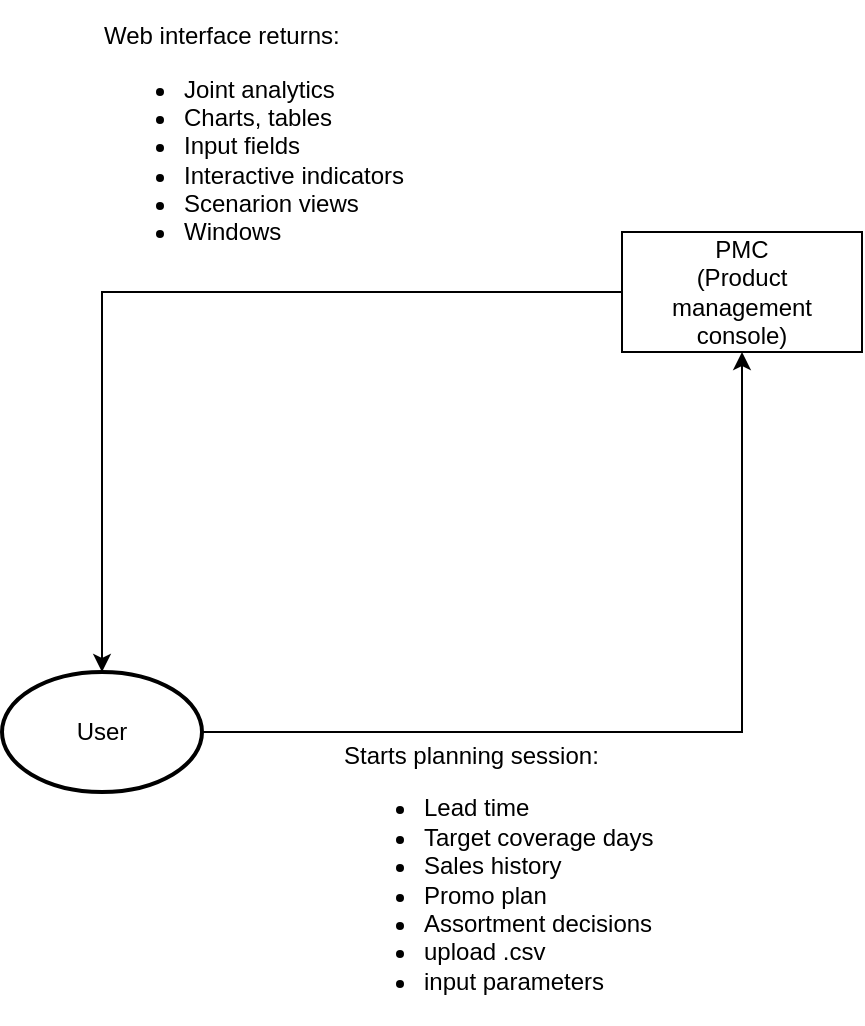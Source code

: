<mxfile version="27.1.6" pages="3">
  <diagram id="GHb_iLBEp93KseghUCA4" name="C0_сontext view">
    <mxGraphModel dx="1418" dy="786" grid="0" gridSize="10" guides="1" tooltips="1" connect="1" arrows="1" fold="1" page="1" pageScale="1" pageWidth="1920" pageHeight="1200" math="0" shadow="0">
      <root>
        <mxCell id="0" />
        <mxCell id="1" parent="0" />
        <mxCell id="m-e44ZglgluwHxXj8tQB-4" value="" style="edgeStyle=orthogonalEdgeStyle;rounded=0;orthogonalLoop=1;jettySize=auto;html=1;" edge="1" parent="1" source="m-e44ZglgluwHxXj8tQB-5" target="m-e44ZglgluwHxXj8tQB-3">
          <mxGeometry relative="1" as="geometry">
            <mxPoint x="580" y="430" as="sourcePoint" />
          </mxGeometry>
        </mxCell>
        <mxCell id="m-e44ZglgluwHxXj8tQB-3" value="PMC&lt;div&gt;(Product management console)&lt;/div&gt;" style="rounded=0;whiteSpace=wrap;html=1;" vertex="1" parent="1">
          <mxGeometry x="720" y="180" width="120" height="60" as="geometry" />
        </mxCell>
        <mxCell id="m-e44ZglgluwHxXj8tQB-5" value="User" style="strokeWidth=2;html=1;shape=mxgraph.flowchart.start_1;whiteSpace=wrap;" vertex="1" parent="1">
          <mxGeometry x="410" y="400" width="100" height="60" as="geometry" />
        </mxCell>
        <mxCell id="m-e44ZglgluwHxXj8tQB-7" value="Starts planning session:&lt;div&gt;&lt;ul&gt;&lt;li&gt;Lead time&lt;/li&gt;&lt;li&gt;Target coverage days&lt;/li&gt;&lt;li&gt;Sales history&lt;/li&gt;&lt;li&gt;Promo plan&lt;/li&gt;&lt;li&gt;Assortment decisions&lt;/li&gt;&lt;li&gt;upload .csv&lt;/li&gt;&lt;li&gt;input parameters&lt;/li&gt;&lt;/ul&gt;&lt;/div&gt;" style="text;html=1;align=left;verticalAlign=middle;whiteSpace=wrap;rounded=0;" vertex="1" parent="1">
          <mxGeometry x="579" y="431" width="200" height="145" as="geometry" />
        </mxCell>
        <mxCell id="m-e44ZglgluwHxXj8tQB-9" value="" style="edgeStyle=orthogonalEdgeStyle;rounded=0;orthogonalLoop=1;jettySize=auto;html=1;" edge="1" parent="1" source="m-e44ZglgluwHxXj8tQB-3" target="m-e44ZglgluwHxXj8tQB-5">
          <mxGeometry relative="1" as="geometry">
            <mxPoint x="720" y="210" as="sourcePoint" />
            <mxPoint x="460" y="400" as="targetPoint" />
          </mxGeometry>
        </mxCell>
        <mxCell id="m-e44ZglgluwHxXj8tQB-8" value="Web interface returns:&lt;div&gt;&lt;ul&gt;&lt;li&gt;Joint analytics&lt;/li&gt;&lt;li&gt;Charts, tables&lt;/li&gt;&lt;li&gt;Input fields&lt;/li&gt;&lt;li&gt;Interactive indicators&lt;/li&gt;&lt;li&gt;Scenarion views&lt;/li&gt;&lt;li&gt;Windows&lt;/li&gt;&lt;/ul&gt;&lt;/div&gt;" style="text;html=1;align=left;verticalAlign=middle;whiteSpace=wrap;rounded=0;" vertex="1" parent="1">
          <mxGeometry x="459" y="64" width="200" height="145" as="geometry" />
        </mxCell>
      </root>
    </mxGraphModel>
  </diagram>
  <diagram id="LJuP8D_yo9NDjS9vG0m1" name="C1_container view">
    <mxGraphModel dx="1418" dy="786" grid="0" gridSize="10" guides="1" tooltips="1" connect="1" arrows="1" fold="1" page="1" pageScale="1" pageWidth="1920" pageHeight="1200" math="0" shadow="0">
      <root>
        <mxCell id="0" />
        <mxCell id="1" parent="0" />
        <mxCell id="T-yckjk2iqCrXReyAV8v-3" value="" style="edgeStyle=orthogonalEdgeStyle;rounded=0;orthogonalLoop=1;jettySize=auto;html=1;" edge="1" parent="1" source="T-yckjk2iqCrXReyAV8v-1" target="T-yckjk2iqCrXReyAV8v-2">
          <mxGeometry relative="1" as="geometry" />
        </mxCell>
        <mxCell id="T-yckjk2iqCrXReyAV8v-1" value="User" style="strokeWidth=2;html=1;shape=mxgraph.flowchart.start_1;whiteSpace=wrap;" vertex="1" parent="1">
          <mxGeometry x="414" y="87" width="100" height="60" as="geometry" />
        </mxCell>
        <mxCell id="T-yckjk2iqCrXReyAV8v-5" value="" style="edgeStyle=orthogonalEdgeStyle;rounded=0;orthogonalLoop=1;jettySize=auto;html=1;" edge="1" parent="1" source="T-yckjk2iqCrXReyAV8v-2" target="T-yckjk2iqCrXReyAV8v-4">
          <mxGeometry relative="1" as="geometry" />
        </mxCell>
        <mxCell id="T-yckjk2iqCrXReyAV8v-8" style="edgeStyle=orthogonalEdgeStyle;rounded=0;orthogonalLoop=1;jettySize=auto;html=1;" edge="1" parent="1" source="T-yckjk2iqCrXReyAV8v-2" target="T-yckjk2iqCrXReyAV8v-1">
          <mxGeometry relative="1" as="geometry" />
        </mxCell>
        <mxCell id="T-yckjk2iqCrXReyAV8v-2" value="Frontend (React)" style="whiteSpace=wrap;html=1;strokeWidth=2;" vertex="1" parent="1">
          <mxGeometry x="599" y="240" width="120" height="60" as="geometry" />
        </mxCell>
        <mxCell id="T-yckjk2iqCrXReyAV8v-7" value="" style="edgeStyle=orthogonalEdgeStyle;rounded=0;orthogonalLoop=1;jettySize=auto;html=1;" edge="1" parent="1" source="T-yckjk2iqCrXReyAV8v-4" target="T-yckjk2iqCrXReyAV8v-6">
          <mxGeometry relative="1" as="geometry" />
        </mxCell>
        <mxCell id="T-yckjk2iqCrXReyAV8v-9" style="edgeStyle=orthogonalEdgeStyle;rounded=0;orthogonalLoop=1;jettySize=auto;html=1;" edge="1" parent="1" source="T-yckjk2iqCrXReyAV8v-4" target="T-yckjk2iqCrXReyAV8v-2">
          <mxGeometry relative="1" as="geometry" />
        </mxCell>
        <UserObject label="Backend (FastAPI)" link="data:page/id,1Pty1IVwLFPDANVCiap-" id="T-yckjk2iqCrXReyAV8v-4">
          <mxCell style="whiteSpace=wrap;html=1;strokeWidth=2;" vertex="1" parent="1">
            <mxGeometry x="769" y="386" width="120" height="60" as="geometry" />
          </mxCell>
        </UserObject>
        <mxCell id="T-yckjk2iqCrXReyAV8v-10" style="edgeStyle=orthogonalEdgeStyle;rounded=0;orthogonalLoop=1;jettySize=auto;html=1;" edge="1" parent="1" source="T-yckjk2iqCrXReyAV8v-6" target="T-yckjk2iqCrXReyAV8v-4">
          <mxGeometry relative="1" as="geometry" />
        </mxCell>
        <mxCell id="T-yckjk2iqCrXReyAV8v-6" value="PostgreSQL" style="whiteSpace=wrap;html=1;strokeWidth=2;" vertex="1" parent="1">
          <mxGeometry x="958" y="523" width="120" height="60" as="geometry" />
        </mxCell>
        <mxCell id="RBgU2Cs-BfkCJ96x0vwb-1" value="REST API: POST /upload_csv" style="text;html=1;align=left;verticalAlign=middle;whiteSpace=wrap;rounded=0;" vertex="1" parent="1">
          <mxGeometry x="739" y="234" width="190" height="35" as="geometry" />
        </mxCell>
        <mxCell id="A3tkqfcRthOjFKdG78Ec-1" value="SQL Alchemy: INSERT into sales_table" style="text;html=1;align=left;verticalAlign=middle;whiteSpace=wrap;rounded=0;" vertex="1" parent="1">
          <mxGeometry x="894" y="381" width="227" height="35" as="geometry" />
        </mxCell>
        <mxCell id="A3tkqfcRthOjFKdG78Ec-2" value="Web UI: inputs CSV + parameters" style="text;html=1;align=left;verticalAlign=middle;whiteSpace=wrap;rounded=0;" vertex="1" parent="1">
          <mxGeometry x="529" y="81" width="190" height="35" as="geometry" />
        </mxCell>
        <mxCell id="A3tkqfcRthOjFKdG78Ec-3" value="Web UI: graphs, tables, forms" style="text;html=1;align=left;verticalAlign=middle;whiteSpace=wrap;rounded=0;" vertex="1" parent="1">
          <mxGeometry x="402" y="273" width="190" height="35" as="geometry" />
        </mxCell>
        <mxCell id="A3tkqfcRthOjFKdG78Ec-4" value="REST API: JSON response" style="text;html=1;align=left;verticalAlign=middle;whiteSpace=wrap;rounded=0;" vertex="1" parent="1">
          <mxGeometry x="574" y="418" width="190" height="35" as="geometry" />
        </mxCell>
        <mxCell id="A3tkqfcRthOjFKdG78Ec-5" value="SQL Alchemy: SELECT column_name FROM sales_table..." style="text;html=1;align=left;verticalAlign=middle;whiteSpace=wrap;rounded=0;" vertex="1" parent="1">
          <mxGeometry x="720.5" y="553" width="227" height="35" as="geometry" />
        </mxCell>
      </root>
    </mxGraphModel>
  </diagram>
  <diagram name="C2_backend" id="1Pty1IVwLFPDANVCiap-">
    <mxGraphModel dx="1418" dy="786" grid="1" gridSize="10" guides="1" tooltips="1" connect="1" arrows="1" fold="1" page="1" pageScale="1" pageWidth="1920" pageHeight="1200" math="0" shadow="0">
      <root>
        <mxCell id="0" />
        <mxCell id="1" parent="0" />
        <mxCell id="kPqUrS7yO-hXkmZvU42--7" value="&lt;div&gt;formData&lt;/div&gt;" style="edgeStyle=orthogonalEdgeStyle;rounded=0;orthogonalLoop=1;jettySize=auto;html=1;align=left;" parent="1" source="YHZKNLpkZfu4d-9RYxJt-1" target="kPqUrS7yO-hXkmZvU42--1" edge="1">
          <mxGeometry relative="1" as="geometry">
            <mxPoint x="280" y="175" as="sourcePoint" />
          </mxGeometry>
        </mxCell>
        <mxCell id="kPqUrS7yO-hXkmZvU42--8" value="&lt;div&gt;formData&lt;/div&gt;" style="edgeStyle=orthogonalEdgeStyle;rounded=0;orthogonalLoop=1;jettySize=auto;html=1;align=left;" parent="1" source="kPqUrS7yO-hXkmZvU42--1" target="kPqUrS7yO-hXkmZvU42--2" edge="1">
          <mxGeometry relative="1" as="geometry" />
        </mxCell>
        <mxCell id="kPqUrS7yO-hXkmZvU42--16" value="&lt;div&gt;Respond&lt;/div&gt;" style="edgeStyle=orthogonalEdgeStyle;rounded=0;orthogonalLoop=1;jettySize=auto;html=1;align=left;" parent="1" source="kPqUrS7yO-hXkmZvU42--1" target="YHZKNLpkZfu4d-9RYxJt-1" edge="1">
          <mxGeometry relative="1" as="geometry">
            <mxPoint x="280" y="145" as="targetPoint" />
          </mxGeometry>
        </mxCell>
        <mxCell id="kPqUrS7yO-hXkmZvU42--1" value="&lt;div&gt;@router.post(“/upload_csv”)&lt;/div&gt;" style="rounded=0;html=1;align=left;whiteSpace=wrap;" parent="1" vertex="1">
          <mxGeometry x="390" y="340" width="150" height="60" as="geometry" />
        </mxCell>
        <mxCell id="kPqUrS7yO-hXkmZvU42--9" value="&lt;div&gt;df&lt;/div&gt;" style="edgeStyle=orthogonalEdgeStyle;rounded=0;orthogonalLoop=1;jettySize=auto;html=1;align=left;" parent="1" source="kPqUrS7yO-hXkmZvU42--2" target="kPqUrS7yO-hXkmZvU42--3" edge="1">
          <mxGeometry relative="1" as="geometry" />
        </mxCell>
        <mxCell id="kPqUrS7yO-hXkmZvU42--10" value="&lt;div&gt;df&lt;/div&gt;&lt;div&gt;df_baseline=df.copy()&lt;/div&gt;" style="edgeStyle=orthogonalEdgeStyle;rounded=0;orthogonalLoop=1;jettySize=auto;html=1;align=left;" parent="1" source="kPqUrS7yO-hXkmZvU42--2" target="kPqUrS7yO-hXkmZvU42--4" edge="1">
          <mxGeometry relative="1" as="geometry" />
        </mxCell>
        <mxCell id="kPqUrS7yO-hXkmZvU42--13" value="&lt;div&gt;“filtered_factors”: filtered&lt;/div&gt;&lt;div&gt;“baseline_facors”: baseline&lt;/div&gt;&lt;div&gt;“filters”: all_filters = unique_values&lt;/div&gt;" style="edgeStyle=orthogonalEdgeStyle;rounded=0;orthogonalLoop=1;jettySize=auto;html=1;align=left;labelPosition=center;verticalLabelPosition=top;verticalAlign=bottom;" parent="1" source="kPqUrS7yO-hXkmZvU42--2" target="kPqUrS7yO-hXkmZvU42--1" edge="1">
          <mxGeometry x="0.005" relative="1" as="geometry">
            <mxPoint as="offset" />
          </mxGeometry>
        </mxCell>
        <mxCell id="kPqUrS7yO-hXkmZvU42--2" value="&lt;div&gt;async def upload_csv(file: UploadFile = File(…)):&lt;/div&gt;" style="rounded=0;html=1;align=left;whiteSpace=wrap;" parent="1" vertex="1">
          <mxGeometry x="630" y="590" width="150" height="60" as="geometry" />
        </mxCell>
        <mxCell id="kPqUrS7yO-hXkmZvU42--14" value="&lt;div&gt;unique_values&lt;/div&gt;" style="edgeStyle=orthogonalEdgeStyle;rounded=0;orthogonalLoop=1;jettySize=auto;html=1;align=left;" parent="1" source="kPqUrS7yO-hXkmZvU42--3" target="kPqUrS7yO-hXkmZvU42--2" edge="1">
          <mxGeometry relative="1" as="geometry" />
        </mxCell>
        <mxCell id="kPqUrS7yO-hXkmZvU42--3" value="&lt;div&gt;def unique_values():&lt;/div&gt;" style="rounded=0;html=1;align=left;whiteSpace=wrap;" parent="1" vertex="1">
          <mxGeometry x="1070" y="440" width="150" height="60" as="geometry" />
        </mxCell>
        <mxCell id="kPqUrS7yO-hXkmZvU42--11" value="&lt;div&gt;df, combined_cols = def on df&lt;/div&gt;&lt;div&gt;df_baseline, combined_cols = def on df_baseline&lt;/div&gt;" style="edgeStyle=orthogonalEdgeStyle;rounded=0;orthogonalLoop=1;jettySize=auto;html=1;align=left;" parent="1" source="kPqUrS7yO-hXkmZvU42--4" target="kPqUrS7yO-hXkmZvU42--5" edge="1">
          <mxGeometry relative="1" as="geometry">
            <Array as="points">
              <mxPoint x="1270" y="770" />
            </Array>
          </mxGeometry>
        </mxCell>
        <mxCell id="kPqUrS7yO-hXkmZvU42--4" value="&lt;div&gt;def decompose():&lt;/div&gt;" style="rounded=0;html=1;align=left;whiteSpace=wrap;" parent="1" vertex="1">
          <mxGeometry x="940" y="740" width="150" height="60" as="geometry" />
        </mxCell>
        <mxCell id="kPqUrS7yO-hXkmZvU42--12" value="&lt;div&gt;filtered = def on df, combined_cols&lt;/div&gt;&lt;div&gt;baseline = def on df_baseline, combined_cols&lt;/div&gt;" style="edgeStyle=orthogonalEdgeStyle;rounded=0;orthogonalLoop=1;jettySize=auto;html=1;align=left;" parent="1" source="kPqUrS7yO-hXkmZvU42--5" target="kPqUrS7yO-hXkmZvU42--2" edge="1">
          <mxGeometry relative="1" as="geometry" />
        </mxCell>
        <mxCell id="kPqUrS7yO-hXkmZvU42--5" value="&lt;div&gt;def calculate_scaling_factors():&lt;/div&gt;" style="rounded=0;html=1;align=left;whiteSpace=wrap;" parent="1" vertex="1">
          <mxGeometry x="940" y="970" width="150" height="60" as="geometry" />
        </mxCell>
        <UserObject label="" link="data:page/id,LJuP8D_yo9NDjS9vG0m1" id="Es6lDJJs6elkEGVZQub4-1">
          <mxCell style="verticalLabelPosition=bottom;verticalAlign=top;html=1;strokeWidth=2;shape=mxgraph.arrows2.arrow;dy=0.6;dx=40;notch=0;" vertex="1" parent="1">
            <mxGeometry x="20" y="10" width="100" height="70" as="geometry" />
          </mxCell>
        </UserObject>
        <mxCell id="YHZKNLpkZfu4d-9RYxJt-1" value="&lt;div style=&quot;text-align: left;&quot;&gt;fetch(“/upload_csv”, {&lt;/div&gt;&lt;div style=&quot;text-align: left;&quot;&gt;&amp;nbsp;method: “POST”&lt;/div&gt;&lt;div style=&quot;text-align: left;&quot;&gt;&amp;nbsp;body: formData&lt;/div&gt;&lt;div style=&quot;text-align: left;&quot;&gt;});&lt;/div&gt;" style="shape=parallelogram;html=1;strokeWidth=2;perimeter=parallelogramPerimeter;whiteSpace=wrap;rounded=1;arcSize=12;size=0.23;" vertex="1" parent="1">
          <mxGeometry x="100" y="160" width="240" height="100" as="geometry" />
        </mxCell>
      </root>
    </mxGraphModel>
  </diagram>
</mxfile>
